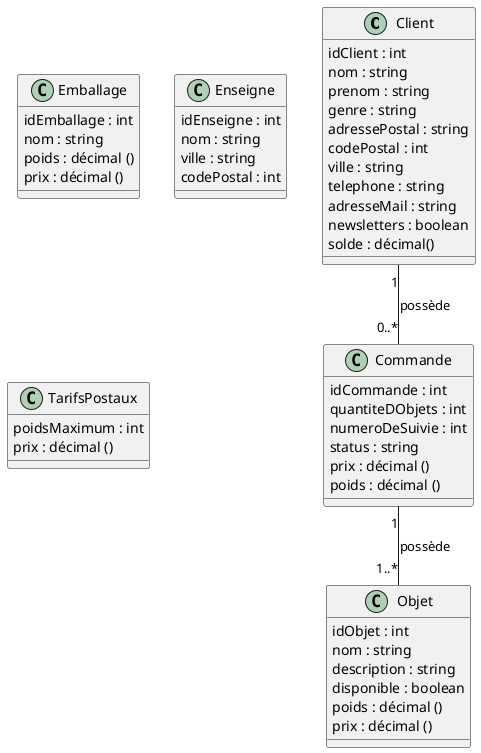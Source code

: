 @startuml Classe model

class Client {
    idClient : int
    nom : string
    prenom : string
    genre : string
    adressePostal : string
    codePostal : int
    ville : string
    telephone : string
    adresseMail : string
    newsletters : boolean
    {field} solde : décimal()
}

class Commande {
    idCommande : int
    quantiteDObjets : int
    numeroDeSuivie : int
    status : string
    {field} prix : décimal ()
    {field} poids : décimal ()
}

class Objet {
    idObjet : int
    nom : string
    description : string
    disponible : boolean
    {field} poids : décimal ()
    {field} prix : décimal ()
}

class Emballage {
    idEmballage : int
    nom : string
    {field} poids : décimal ()
    {field} prix : décimal ()
}

class Enseigne {
    idEnseigne : int
    nom : string
    ville : string
    codePostal : int
}

class TarifsPostaux {
    poidsMaximum : int
    {field} prix : décimal ()
}


Client "1"-- "0..*" Commande : possède
Commande "1" -- "1..*" Objet : possède

@enduml